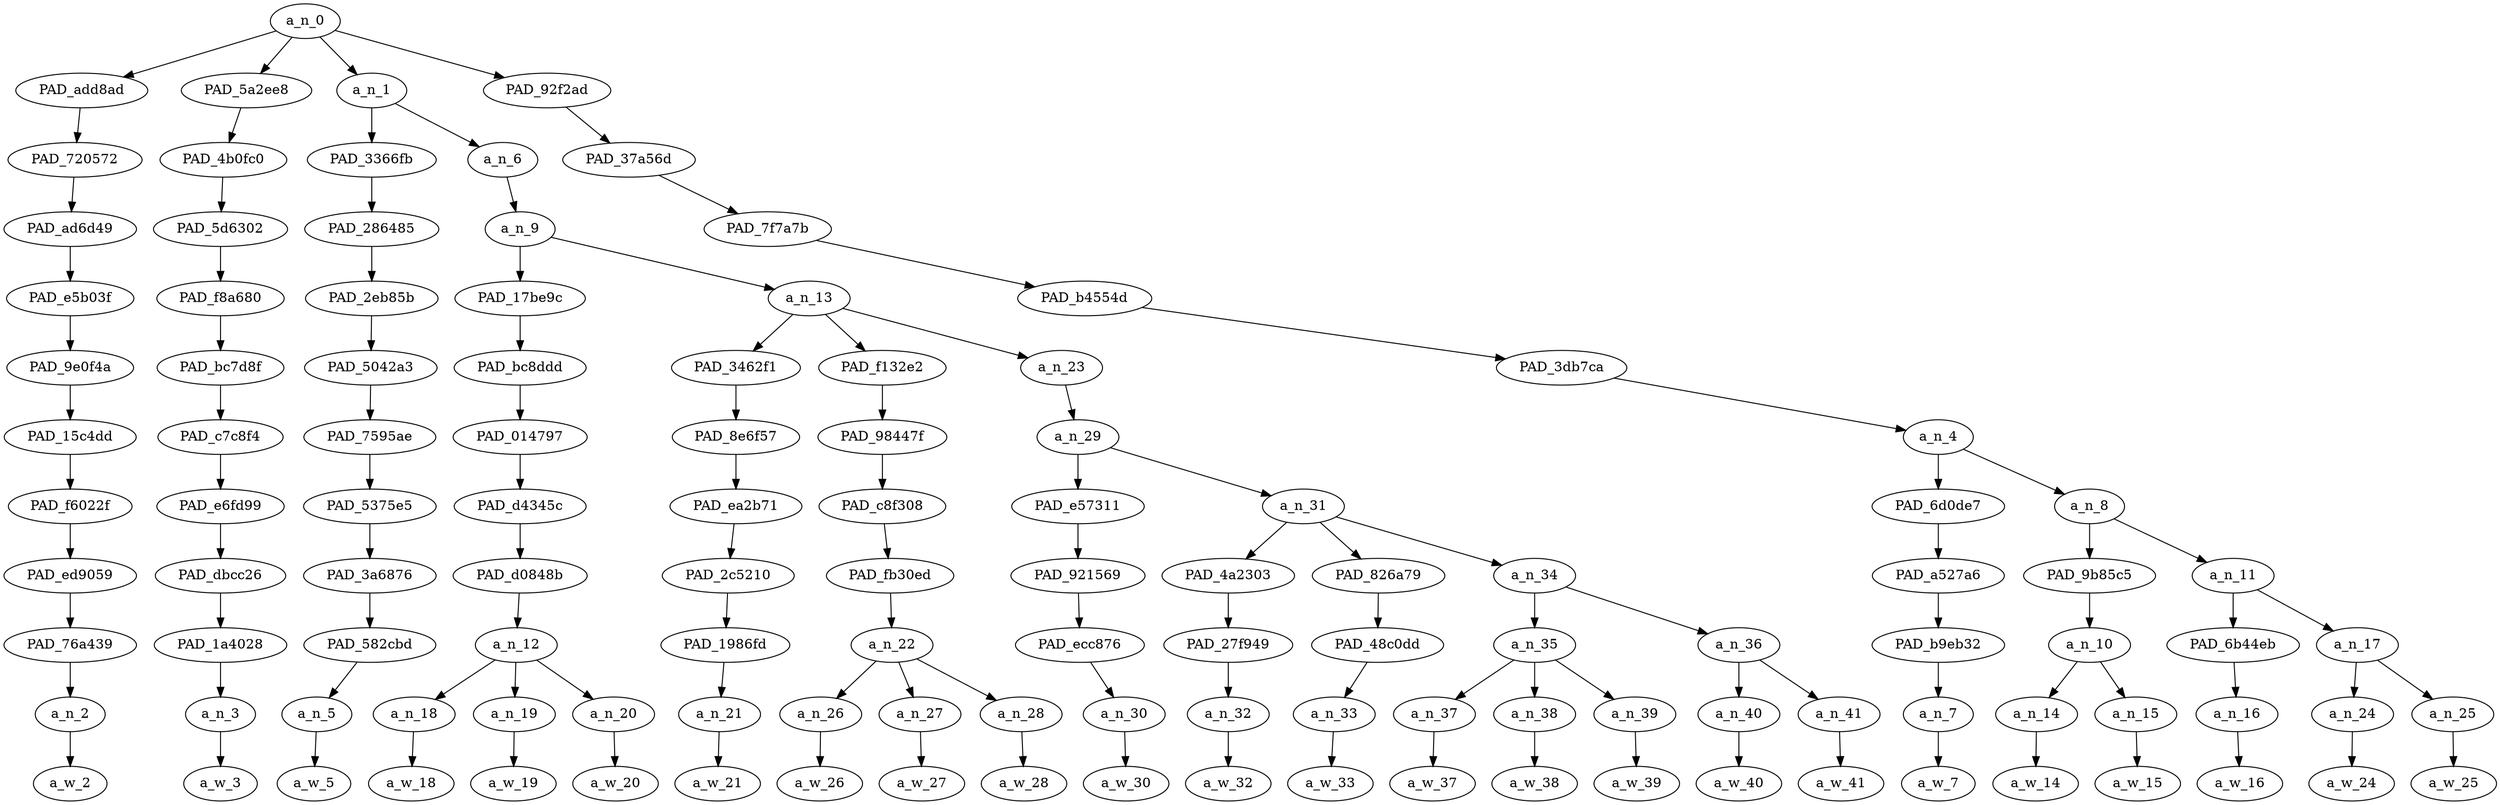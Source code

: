 strict digraph "" {
	a_n_0	[div_dir=1,
		index=0,
		level=11,
		pos="13.606770833333334,11!",
		text_span="[0, 1, 2, 3, 4, 5, 6, 7, 8, 9, 10, 11, 12, 13, 14, 15, 16, 17, 18, 19, 20, 21, 22, 23]",
		value=1.00000001];
	PAD_add8ad	[div_dir=1,
		index=1,
		level=10,
		pos="16.0,10!",
		text_span="[16]",
		value=0.01882007];
	a_n_0 -> PAD_add8ad;
	PAD_5a2ee8	[div_dir=1,
		index=2,
		level=10,
		pos="17.0,10!",
		text_span="[17]",
		value=0.01733281];
	a_n_0 -> PAD_5a2ee8;
	a_n_1	[div_dir=-1,
		index=0,
		level=10,
		pos="2.114583333333333,10!",
		text_span="[0, 1, 2, 3, 4, 5, 6, 7, 8, 9, 10, 11, 12, 13, 14, 15]",
		value=0.77018054];
	a_n_0 -> a_n_1;
	PAD_92f2ad	[div_dir=1,
		index=3,
		level=10,
		pos="19.3125,10!",
		text_span="[18, 19, 20, 21, 22, 23]",
		value=0.19366514];
	a_n_0 -> PAD_92f2ad;
	PAD_720572	[div_dir=1,
		index=2,
		level=9,
		pos="16.0,9!",
		text_span="[16]",
		value=0.01882007];
	PAD_add8ad -> PAD_720572;
	PAD_ad6d49	[div_dir=1,
		index=2,
		level=8,
		pos="16.0,8!",
		text_span="[16]",
		value=0.01882007];
	PAD_720572 -> PAD_ad6d49;
	PAD_e5b03f	[div_dir=1,
		index=3,
		level=7,
		pos="16.0,7!",
		text_span="[16]",
		value=0.01882007];
	PAD_ad6d49 -> PAD_e5b03f;
	PAD_9e0f4a	[div_dir=1,
		index=5,
		level=6,
		pos="16.0,6!",
		text_span="[16]",
		value=0.01882007];
	PAD_e5b03f -> PAD_9e0f4a;
	PAD_15c4dd	[div_dir=1,
		index=5,
		level=5,
		pos="16.0,5!",
		text_span="[16]",
		value=0.01882007];
	PAD_9e0f4a -> PAD_15c4dd;
	PAD_f6022f	[div_dir=1,
		index=6,
		level=4,
		pos="16.0,4!",
		text_span="[16]",
		value=0.01882007];
	PAD_15c4dd -> PAD_f6022f;
	PAD_ed9059	[div_dir=1,
		index=8,
		level=3,
		pos="16.0,3!",
		text_span="[16]",
		value=0.01882007];
	PAD_f6022f -> PAD_ed9059;
	PAD_76a439	[div_dir=1,
		index=9,
		level=2,
		pos="16.0,2!",
		text_span="[16]",
		value=0.01882007];
	PAD_ed9059 -> PAD_76a439;
	a_n_2	[div_dir=1,
		index=16,
		level=1,
		pos="16.0,1!",
		text_span="[16]",
		value=0.01882007];
	PAD_76a439 -> a_n_2;
	a_w_2	[div_dir=0,
		index=16,
		level=0,
		pos="16,0!",
		text_span="[16]",
		value=can];
	a_n_2 -> a_w_2;
	PAD_4b0fc0	[div_dir=1,
		index=3,
		level=9,
		pos="17.0,9!",
		text_span="[17]",
		value=0.01733281];
	PAD_5a2ee8 -> PAD_4b0fc0;
	PAD_5d6302	[div_dir=1,
		index=3,
		level=8,
		pos="17.0,8!",
		text_span="[17]",
		value=0.01733281];
	PAD_4b0fc0 -> PAD_5d6302;
	PAD_f8a680	[div_dir=1,
		index=4,
		level=7,
		pos="17.0,7!",
		text_span="[17]",
		value=0.01733281];
	PAD_5d6302 -> PAD_f8a680;
	PAD_bc7d8f	[div_dir=1,
		index=6,
		level=6,
		pos="17.0,6!",
		text_span="[17]",
		value=0.01733281];
	PAD_f8a680 -> PAD_bc7d8f;
	PAD_c7c8f4	[div_dir=1,
		index=6,
		level=5,
		pos="17.0,5!",
		text_span="[17]",
		value=0.01733281];
	PAD_bc7d8f -> PAD_c7c8f4;
	PAD_e6fd99	[div_dir=1,
		index=7,
		level=4,
		pos="17.0,4!",
		text_span="[17]",
		value=0.01733281];
	PAD_c7c8f4 -> PAD_e6fd99;
	PAD_dbcc26	[div_dir=1,
		index=9,
		level=3,
		pos="17.0,3!",
		text_span="[17]",
		value=0.01733281];
	PAD_e6fd99 -> PAD_dbcc26;
	PAD_1a4028	[div_dir=1,
		index=10,
		level=2,
		pos="17.0,2!",
		text_span="[17]",
		value=0.01733281];
	PAD_dbcc26 -> PAD_1a4028;
	a_n_3	[div_dir=1,
		index=17,
		level=1,
		pos="17.0,1!",
		text_span="[17]",
		value=0.01733281];
	PAD_1a4028 -> a_n_3;
	a_w_3	[div_dir=0,
		index=17,
		level=0,
		pos="17,0!",
		text_span="[17]",
		value=you];
	a_n_3 -> a_w_3;
	PAD_3366fb	[div_dir=1,
		index=0,
		level=9,
		pos="0.0,9!",
		text_span="[0]",
		value=0.02479125];
	a_n_1 -> PAD_3366fb;
	a_n_6	[div_dir=-1,
		index=1,
		level=9,
		pos="4.229166666666666,9!",
		text_span="[1, 2, 3, 4, 5, 6, 7, 8, 9, 10, 11, 12, 13, 14, 15]",
		value=0.74535597];
	a_n_1 -> a_n_6;
	PAD_286485	[div_dir=1,
		index=0,
		level=8,
		pos="0.0,8!",
		text_span="[0]",
		value=0.02479125];
	PAD_3366fb -> PAD_286485;
	PAD_2eb85b	[div_dir=1,
		index=0,
		level=7,
		pos="0.0,7!",
		text_span="[0]",
		value=0.02479125];
	PAD_286485 -> PAD_2eb85b;
	PAD_5042a3	[div_dir=1,
		index=0,
		level=6,
		pos="0.0,6!",
		text_span="[0]",
		value=0.02479125];
	PAD_2eb85b -> PAD_5042a3;
	PAD_7595ae	[div_dir=1,
		index=0,
		level=5,
		pos="0.0,5!",
		text_span="[0]",
		value=0.02479125];
	PAD_5042a3 -> PAD_7595ae;
	PAD_5375e5	[div_dir=1,
		index=0,
		level=4,
		pos="0.0,4!",
		text_span="[0]",
		value=0.02479125];
	PAD_7595ae -> PAD_5375e5;
	PAD_3a6876	[div_dir=1,
		index=0,
		level=3,
		pos="0.0,3!",
		text_span="[0]",
		value=0.02479125];
	PAD_5375e5 -> PAD_3a6876;
	PAD_582cbd	[div_dir=1,
		index=0,
		level=2,
		pos="0.0,2!",
		text_span="[0]",
		value=0.02479125];
	PAD_3a6876 -> PAD_582cbd;
	a_n_5	[div_dir=1,
		index=0,
		level=1,
		pos="0.0,1!",
		text_span="[0]",
		value=0.02479125];
	PAD_582cbd -> a_n_5;
	a_w_5	[div_dir=0,
		index=0,
		level=0,
		pos="0,0!",
		text_span="[0]",
		value="<user>"];
	a_n_5 -> a_w_5;
	a_n_9	[div_dir=-1,
		index=1,
		level=8,
		pos="4.229166666666666,8!",
		text_span="[1, 2, 3, 4, 5, 6, 7, 8, 9, 10, 11, 12, 13, 14, 15]",
		value=0.74531221];
	a_n_6 -> a_n_9;
	PAD_17be9c	[div_dir=1,
		index=1,
		level=7,
		pos="2.0,7!",
		text_span="[1, 2, 3]",
		value=0.13923918];
	a_n_9 -> PAD_17be9c;
	a_n_13	[div_dir=-1,
		index=2,
		level=7,
		pos="6.458333333333333,7!",
		text_span="[4, 5, 6, 7, 8, 9, 10, 11, 12, 13, 14, 15]",
		value=0.60602926];
	a_n_9 -> a_n_13;
	PAD_bc8ddd	[div_dir=1,
		index=1,
		level=6,
		pos="2.0,6!",
		text_span="[1, 2, 3]",
		value=0.13923918];
	PAD_17be9c -> PAD_bc8ddd;
	PAD_014797	[div_dir=1,
		index=1,
		level=5,
		pos="2.0,5!",
		text_span="[1, 2, 3]",
		value=0.13923918];
	PAD_bc8ddd -> PAD_014797;
	PAD_d4345c	[div_dir=1,
		index=1,
		level=4,
		pos="2.0,4!",
		text_span="[1, 2, 3]",
		value=0.13923918];
	PAD_014797 -> PAD_d4345c;
	PAD_d0848b	[div_dir=1,
		index=1,
		level=3,
		pos="2.0,3!",
		text_span="[1, 2, 3]",
		value=0.13923918];
	PAD_d4345c -> PAD_d0848b;
	a_n_12	[div_dir=1,
		index=1,
		level=2,
		pos="2.0,2!",
		text_span="[1, 2, 3]",
		value=0.13923918];
	PAD_d0848b -> a_n_12;
	a_n_18	[div_dir=1,
		index=1,
		level=1,
		pos="1.0,1!",
		text_span="[1]",
		value=0.02709258];
	a_n_12 -> a_n_18;
	a_n_19	[div_dir=1,
		index=2,
		level=1,
		pos="2.0,1!",
		text_span="[2]",
		value=0.07629380];
	a_n_12 -> a_n_19;
	a_n_20	[div_dir=1,
		index=3,
		level=1,
		pos="3.0,1!",
		text_span="[3]",
		value=0.03580929];
	a_n_12 -> a_n_20;
	a_w_18	[div_dir=0,
		index=1,
		level=0,
		pos="1,0!",
		text_span="[1]",
		value=my];
	a_n_18 -> a_w_18;
	a_w_19	[div_dir=0,
		index=2,
		level=0,
		pos="2,0!",
		text_span="[2]",
		value=homie];
	a_n_19 -> a_w_19;
	a_w_20	[div_dir=0,
		index=3,
		level=0,
		pos="3,0!",
		text_span="[3]",
		value="<user>1"];
	a_n_20 -> a_w_20;
	PAD_3462f1	[div_dir=1,
		index=2,
		level=6,
		pos="4.0,6!",
		text_span="[4]",
		value=0.05618143];
	a_n_13 -> PAD_3462f1;
	PAD_f132e2	[div_dir=-1,
		index=3,
		level=6,
		pos="6.0,6!",
		text_span="[5, 6, 7]",
		value=0.33672241];
	a_n_13 -> PAD_f132e2;
	a_n_23	[div_dir=1,
		index=4,
		level=6,
		pos="9.375,6!",
		text_span="[8, 9, 10, 11, 12, 13, 14, 15]",
		value=0.21305341];
	a_n_13 -> a_n_23;
	PAD_8e6f57	[div_dir=1,
		index=2,
		level=5,
		pos="4.0,5!",
		text_span="[4]",
		value=0.05618143];
	PAD_3462f1 -> PAD_8e6f57;
	PAD_ea2b71	[div_dir=1,
		index=2,
		level=4,
		pos="4.0,4!",
		text_span="[4]",
		value=0.05618143];
	PAD_8e6f57 -> PAD_ea2b71;
	PAD_2c5210	[div_dir=1,
		index=2,
		level=3,
		pos="4.0,3!",
		text_span="[4]",
		value=0.05618143];
	PAD_ea2b71 -> PAD_2c5210;
	PAD_1986fd	[div_dir=1,
		index=2,
		level=2,
		pos="4.0,2!",
		text_span="[4]",
		value=0.05618143];
	PAD_2c5210 -> PAD_1986fd;
	a_n_21	[div_dir=1,
		index=4,
		level=1,
		pos="4.0,1!",
		text_span="[4]",
		value=0.05618143];
	PAD_1986fd -> a_n_21;
	a_w_21	[div_dir=0,
		index=4,
		level=0,
		pos="4,0!",
		text_span="[4]",
		value=hired];
	a_n_21 -> a_w_21;
	PAD_98447f	[div_dir=-1,
		index=3,
		level=5,
		pos="6.0,5!",
		text_span="[5, 6, 7]",
		value=0.33672241];
	PAD_f132e2 -> PAD_98447f;
	PAD_c8f308	[div_dir=-1,
		index=3,
		level=4,
		pos="6.0,4!",
		text_span="[5, 6, 7]",
		value=0.33672241];
	PAD_98447f -> PAD_c8f308;
	PAD_fb30ed	[div_dir=-1,
		index=3,
		level=3,
		pos="6.0,3!",
		text_span="[5, 6, 7]",
		value=0.33672241];
	PAD_c8f308 -> PAD_fb30ed;
	a_n_22	[div_dir=-1,
		index=3,
		level=2,
		pos="6.0,2!",
		text_span="[5, 6, 7]",
		value=0.33672241];
	PAD_fb30ed -> a_n_22;
	a_n_26	[div_dir=1,
		index=5,
		level=1,
		pos="5.0,1!",
		text_span="[5]",
		value=0.03825827];
	a_n_22 -> a_n_26;
	a_n_27	[div_dir=-1,
		index=6,
		level=1,
		pos="6.0,1!",
		text_span="[6]",
		value=0.15401249];
	a_n_22 -> a_n_27;
	a_n_28	[div_dir=-1,
		index=7,
		level=1,
		pos="7.0,1!",
		text_span="[7]",
		value=0.14401440];
	a_n_22 -> a_n_28;
	a_w_26	[div_dir=0,
		index=5,
		level=0,
		pos="5,0!",
		text_span="[5]",
		value=the];
	a_n_26 -> a_w_26;
	a_w_27	[div_dir=0,
		index=6,
		level=0,
		pos="6,0!",
		text_span="[6]",
		value=soup];
	a_n_27 -> a_w_27;
	a_w_28	[div_dir=0,
		index=7,
		level=0,
		pos="7,0!",
		text_span="[7]",
		value=nazi];
	a_n_28 -> a_w_28;
	a_n_29	[div_dir=1,
		index=4,
		level=5,
		pos="9.375,5!",
		text_span="[8, 9, 10, 11, 12, 13, 14, 15]",
		value=0.21289605];
	a_n_23 -> a_n_29;
	PAD_e57311	[div_dir=-1,
		index=4,
		level=4,
		pos="8.0,4!",
		text_span="[8]",
		value=0.03375256];
	a_n_29 -> PAD_e57311;
	a_n_31	[div_dir=1,
		index=5,
		level=4,
		pos="10.75,4!",
		text_span="[9, 10, 11, 12, 13, 14, 15]",
		value=0.17898612];
	a_n_29 -> a_n_31;
	PAD_921569	[div_dir=-1,
		index=4,
		level=3,
		pos="8.0,3!",
		text_span="[8]",
		value=0.03375256];
	PAD_e57311 -> PAD_921569;
	PAD_ecc876	[div_dir=-1,
		index=4,
		level=2,
		pos="8.0,2!",
		text_span="[8]",
		value=0.03375256];
	PAD_921569 -> PAD_ecc876;
	a_n_30	[div_dir=-1,
		index=8,
		level=1,
		pos="8.0,1!",
		text_span="[8]",
		value=0.03375256];
	PAD_ecc876 -> a_n_30;
	a_w_30	[div_dir=0,
		index=8,
		level=0,
		pos="8,0!",
		text_span="[8]",
		value=to];
	a_n_30 -> a_w_30;
	PAD_4a2303	[div_dir=1,
		index=5,
		level=3,
		pos="9.0,3!",
		text_span="[9]",
		value=0.03155603];
	a_n_31 -> PAD_4a2303;
	PAD_826a79	[div_dir=1,
		index=6,
		level=3,
		pos="10.0,3!",
		text_span="[10]",
		value=0.02475852];
	a_n_31 -> PAD_826a79;
	a_n_34	[div_dir=1,
		index=7,
		level=3,
		pos="13.25,3!",
		text_span="[11, 12, 13, 14, 15]",
		value=0.12248885];
	a_n_31 -> a_n_34;
	PAD_27f949	[div_dir=1,
		index=5,
		level=2,
		pos="9.0,2!",
		text_span="[9]",
		value=0.03155603];
	PAD_4a2303 -> PAD_27f949;
	a_n_32	[div_dir=1,
		index=9,
		level=1,
		pos="9.0,1!",
		text_span="[9]",
		value=0.03155603];
	PAD_27f949 -> a_n_32;
	a_w_32	[div_dir=0,
		index=9,
		level=0,
		pos="9,0!",
		text_span="[9]",
		value=wish];
	a_n_32 -> a_w_32;
	PAD_48c0dd	[div_dir=1,
		index=6,
		level=2,
		pos="10.0,2!",
		text_span="[10]",
		value=0.02475852];
	PAD_826a79 -> PAD_48c0dd;
	a_n_33	[div_dir=1,
		index=10,
		level=1,
		pos="10.0,1!",
		text_span="[10]",
		value=0.02475852];
	PAD_48c0dd -> a_n_33;
	a_w_33	[div_dir=0,
		index=10,
		level=0,
		pos="10,0!",
		text_span="[10]",
		value=me];
	a_n_33 -> a_w_33;
	a_n_35	[div_dir=1,
		index=7,
		level=2,
		pos="12.0,2!",
		text_span="[11, 12, 13]",
		value=0.07121060];
	a_n_34 -> a_n_35;
	a_n_36	[div_dir=1,
		index=8,
		level=2,
		pos="14.5,2!",
		text_span="[14, 15]",
		value=0.05116138];
	a_n_34 -> a_n_36;
	a_n_37	[div_dir=-1,
		index=11,
		level=1,
		pos="11.0,1!",
		text_span="[11]",
		value=0.01924089];
	a_n_35 -> a_n_37;
	a_n_38	[div_dir=1,
		index=12,
		level=1,
		pos="12.0,1!",
		text_span="[12]",
		value=0.02287953];
	a_n_35 -> a_n_38;
	a_n_39	[div_dir=1,
		index=13,
		level=1,
		pos="13.0,1!",
		text_span="[13]",
		value=0.02901717];
	a_n_35 -> a_n_39;
	a_w_37	[div_dir=0,
		index=11,
		level=0,
		pos="11,0!",
		text_span="[11]",
		value=a];
	a_n_37 -> a_w_37;
	a_w_38	[div_dir=0,
		index=12,
		level=0,
		pos="12,0!",
		text_span="[12]",
		value=happy];
	a_n_38 -> a_w_38;
	a_w_39	[div_dir=0,
		index=13,
		level=0,
		pos="13,0!",
		text_span="[13]",
		value=birthday];
	a_n_39 -> a_w_39;
	a_n_40	[div_dir=1,
		index=14,
		level=1,
		pos="14.0,1!",
		text_span="[14]",
		value=0.01801938];
	a_n_36 -> a_n_40;
	a_n_41	[div_dir=1,
		index=15,
		level=1,
		pos="15.0,1!",
		text_span="[15]",
		value=0.03304687];
	a_n_36 -> a_n_41;
	a_w_40	[div_dir=0,
		index=14,
		level=0,
		pos="14,0!",
		text_span="[14]",
		value=on];
	a_n_40 -> a_w_40;
	a_w_41	[div_dir=0,
		index=15,
		level=0,
		pos="15,0!",
		text_span="[15]",
		value=cameo];
	a_n_41 -> a_w_41;
	PAD_37a56d	[div_dir=1,
		index=4,
		level=9,
		pos="19.3125,9!",
		text_span="[18, 19, 20, 21, 22, 23]",
		value=0.19366514];
	PAD_92f2ad -> PAD_37a56d;
	PAD_7f7a7b	[div_dir=1,
		index=4,
		level=8,
		pos="19.3125,8!",
		text_span="[18, 19, 20, 21, 22, 23]",
		value=0.19366514];
	PAD_37a56d -> PAD_7f7a7b;
	PAD_b4554d	[div_dir=1,
		index=5,
		level=7,
		pos="19.3125,7!",
		text_span="[18, 19, 20, 21, 22, 23]",
		value=0.19366514];
	PAD_7f7a7b -> PAD_b4554d;
	PAD_3db7ca	[div_dir=1,
		index=7,
		level=6,
		pos="19.3125,6!",
		text_span="[18, 19, 20, 21, 22, 23]",
		value=0.19366514];
	PAD_b4554d -> PAD_3db7ca;
	a_n_4	[div_dir=1,
		index=7,
		level=5,
		pos="19.3125,5!",
		text_span="[18, 19, 20, 21, 22, 23]",
		value=0.19366514];
	PAD_3db7ca -> a_n_4;
	PAD_6d0de7	[div_dir=1,
		index=8,
		level=4,
		pos="18.0,4!",
		text_span="[18]",
		value=0.03769046];
	a_n_4 -> PAD_6d0de7;
	a_n_8	[div_dir=1,
		index=9,
		level=4,
		pos="20.625,4!",
		text_span="[19, 20, 21, 22, 23]",
		value=0.15594374];
	a_n_4 -> a_n_8;
	PAD_a527a6	[div_dir=1,
		index=10,
		level=3,
		pos="18.0,3!",
		text_span="[18]",
		value=0.03769046];
	PAD_6d0de7 -> PAD_a527a6;
	PAD_b9eb32	[div_dir=1,
		index=11,
		level=2,
		pos="18.0,2!",
		text_span="[18]",
		value=0.03769046];
	PAD_a527a6 -> PAD_b9eb32;
	a_n_7	[div_dir=1,
		index=18,
		level=1,
		pos="18.0,1!",
		text_span="[18]",
		value=0.03769046];
	PAD_b9eb32 -> a_n_7;
	a_w_7	[div_dir=0,
		index=18,
		level=0,
		pos="18,0!",
		text_span="[18]",
		value=invent];
	a_n_7 -> a_w_7;
	PAD_9b85c5	[div_dir=1,
		index=11,
		level=3,
		pos="19.5,3!",
		text_span="[19, 20]",
		value=0.04238881];
	a_n_8 -> PAD_9b85c5;
	a_n_11	[div_dir=1,
		index=12,
		level=3,
		pos="21.75,3!",
		text_span="[21, 22, 23]",
		value=0.11353099];
	a_n_8 -> a_n_11;
	a_n_10	[div_dir=1,
		index=12,
		level=2,
		pos="19.5,2!",
		text_span="[19, 20]",
		value=0.04238881];
	PAD_9b85c5 -> a_n_10;
	a_n_14	[div_dir=-1,
		index=19,
		level=1,
		pos="19.0,1!",
		text_span="[19]",
		value=0.01575914];
	a_n_10 -> a_n_14;
	a_n_15	[div_dir=1,
		index=20,
		level=1,
		pos="20.0,1!",
		text_span="[20]",
		value=0.02662896];
	a_n_10 -> a_n_15;
	a_w_14	[div_dir=0,
		index=19,
		level=0,
		pos="19,0!",
		text_span="[19]",
		value=a1];
	a_n_14 -> a_w_14;
	a_w_15	[div_dir=0,
		index=20,
		level=0,
		pos="20,0!",
		text_span="[20]",
		value=frame];
	a_n_15 -> a_w_15;
	PAD_6b44eb	[div_dir=1,
		index=13,
		level=2,
		pos="21.0,2!",
		text_span="[21]",
		value=0.01963551];
	a_n_11 -> PAD_6b44eb;
	a_n_17	[div_dir=1,
		index=14,
		level=2,
		pos="22.5,2!",
		text_span="[22, 23]",
		value=0.09386652];
	a_n_11 -> a_n_17;
	a_n_16	[div_dir=1,
		index=21,
		level=1,
		pos="21.0,1!",
		text_span="[21]",
		value=0.01963551];
	PAD_6b44eb -> a_n_16;
	a_w_16	[div_dir=0,
		index=21,
		level=0,
		pos="21,0!",
		text_span="[21]",
		value=for];
	a_n_16 -> a_w_16;
	a_n_24	[div_dir=1,
		index=22,
		level=1,
		pos="22.0,1!",
		text_span="[22]",
		value=0.03506285];
	a_n_17 -> a_n_24;
	a_n_25	[div_dir=-1,
		index=23,
		level=1,
		pos="23.0,1!",
		text_span="[23]",
		value=0.05878087];
	a_n_17 -> a_n_25;
	a_w_24	[div_dir=0,
		index=22,
		level=0,
		pos="22,0!",
		text_span="[22]",
		value=videos];
	a_n_24 -> a_w_24;
	a_w_25	[div_dir=0,
		index=23,
		level=0,
		pos="23,0!",
		text_span="[23]",
		value=pls];
	a_n_25 -> a_w_25;
}
